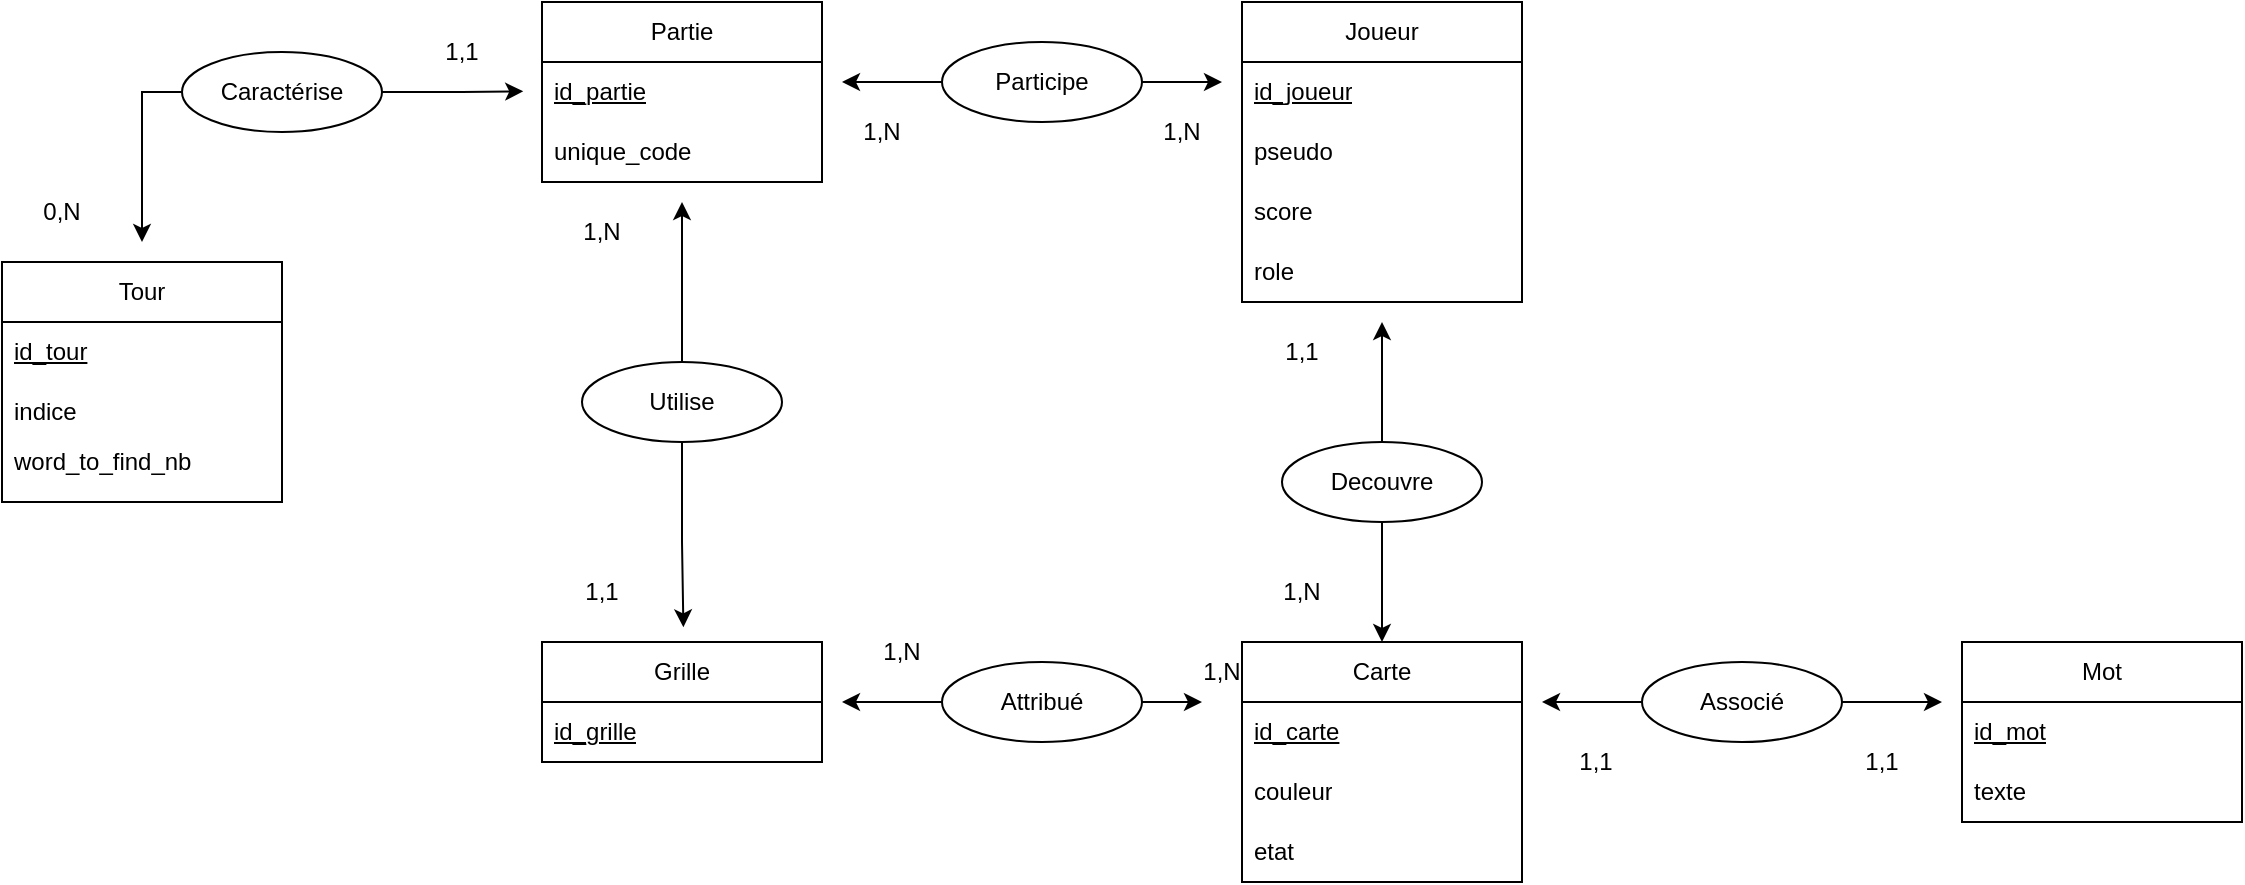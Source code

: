 <mxfile version="24.4.10" type="github">
  <diagram name="Page-1" id="CtzkoCsJIi4qvO2qvNgw">
    <mxGraphModel dx="753" dy="432" grid="1" gridSize="10" guides="1" tooltips="1" connect="1" arrows="1" fold="1" page="1" pageScale="1" pageWidth="827" pageHeight="1169" math="0" shadow="0">
      <root>
        <mxCell id="0" />
        <mxCell id="1" parent="0" />
        <mxCell id="U_afdEmADa3MrpLb5g1u-1" value="Partie" style="swimlane;fontStyle=0;childLayout=stackLayout;horizontal=1;startSize=30;horizontalStack=0;resizeParent=1;resizeParentMax=0;resizeLast=0;collapsible=1;marginBottom=0;whiteSpace=wrap;html=1;" parent="1" vertex="1">
          <mxGeometry x="330" width="140" height="90" as="geometry" />
        </mxCell>
        <mxCell id="U_afdEmADa3MrpLb5g1u-2" value="&lt;u&gt;id_partie&lt;/u&gt;" style="text;strokeColor=none;fillColor=none;align=left;verticalAlign=middle;spacingLeft=4;spacingRight=4;overflow=hidden;points=[[0,0.5],[1,0.5]];portConstraint=eastwest;rotatable=0;whiteSpace=wrap;html=1;" parent="U_afdEmADa3MrpLb5g1u-1" vertex="1">
          <mxGeometry y="30" width="140" height="30" as="geometry" />
        </mxCell>
        <mxCell id="U_afdEmADa3MrpLb5g1u-3" value="unique_code" style="text;strokeColor=none;fillColor=none;align=left;verticalAlign=middle;spacingLeft=4;spacingRight=4;overflow=hidden;points=[[0,0.5],[1,0.5]];portConstraint=eastwest;rotatable=0;whiteSpace=wrap;html=1;" parent="U_afdEmADa3MrpLb5g1u-1" vertex="1">
          <mxGeometry y="60" width="140" height="30" as="geometry" />
        </mxCell>
        <mxCell id="U_afdEmADa3MrpLb5g1u-5" value="Grille" style="swimlane;fontStyle=0;childLayout=stackLayout;horizontal=1;startSize=30;horizontalStack=0;resizeParent=1;resizeParentMax=0;resizeLast=0;collapsible=1;marginBottom=0;whiteSpace=wrap;html=1;" parent="1" vertex="1">
          <mxGeometry x="330" y="320" width="140" height="60" as="geometry" />
        </mxCell>
        <mxCell id="U_afdEmADa3MrpLb5g1u-6" value="&lt;u&gt;id_grille&lt;/u&gt;" style="text;strokeColor=none;fillColor=none;align=left;verticalAlign=middle;spacingLeft=4;spacingRight=4;overflow=hidden;points=[[0,0.5],[1,0.5]];portConstraint=eastwest;rotatable=0;whiteSpace=wrap;html=1;" parent="U_afdEmADa3MrpLb5g1u-5" vertex="1">
          <mxGeometry y="30" width="140" height="30" as="geometry" />
        </mxCell>
        <mxCell id="U_afdEmADa3MrpLb5g1u-9" value="Carte" style="swimlane;fontStyle=0;childLayout=stackLayout;horizontal=1;startSize=30;horizontalStack=0;resizeParent=1;resizeParentMax=0;resizeLast=0;collapsible=1;marginBottom=0;whiteSpace=wrap;html=1;" parent="1" vertex="1">
          <mxGeometry x="680" y="320" width="140" height="120" as="geometry" />
        </mxCell>
        <mxCell id="U_afdEmADa3MrpLb5g1u-10" value="&lt;u&gt;id_carte&lt;/u&gt;" style="text;strokeColor=none;fillColor=none;align=left;verticalAlign=middle;spacingLeft=4;spacingRight=4;overflow=hidden;points=[[0,0.5],[1,0.5]];portConstraint=eastwest;rotatable=0;whiteSpace=wrap;html=1;" parent="U_afdEmADa3MrpLb5g1u-9" vertex="1">
          <mxGeometry y="30" width="140" height="30" as="geometry" />
        </mxCell>
        <mxCell id="U_afdEmADa3MrpLb5g1u-11" value="couleur" style="text;strokeColor=none;fillColor=none;align=left;verticalAlign=middle;spacingLeft=4;spacingRight=4;overflow=hidden;points=[[0,0.5],[1,0.5]];portConstraint=eastwest;rotatable=0;whiteSpace=wrap;html=1;" parent="U_afdEmADa3MrpLb5g1u-9" vertex="1">
          <mxGeometry y="60" width="140" height="30" as="geometry" />
        </mxCell>
        <mxCell id="U_afdEmADa3MrpLb5g1u-12" value="etat" style="text;strokeColor=none;fillColor=none;align=left;verticalAlign=middle;spacingLeft=4;spacingRight=4;overflow=hidden;points=[[0,0.5],[1,0.5]];portConstraint=eastwest;rotatable=0;whiteSpace=wrap;html=1;" parent="U_afdEmADa3MrpLb5g1u-9" vertex="1">
          <mxGeometry y="90" width="140" height="30" as="geometry" />
        </mxCell>
        <mxCell id="U_afdEmADa3MrpLb5g1u-13" value="Mot" style="swimlane;fontStyle=0;childLayout=stackLayout;horizontal=1;startSize=30;horizontalStack=0;resizeParent=1;resizeParentMax=0;resizeLast=0;collapsible=1;marginBottom=0;whiteSpace=wrap;html=1;" parent="1" vertex="1">
          <mxGeometry x="1040" y="320" width="140" height="90" as="geometry" />
        </mxCell>
        <mxCell id="U_afdEmADa3MrpLb5g1u-14" value="&lt;u style=&quot;&quot;&gt;id_mot&lt;/u&gt;" style="text;strokeColor=none;fillColor=none;align=left;verticalAlign=middle;spacingLeft=4;spacingRight=4;overflow=hidden;points=[[0,0.5],[1,0.5]];portConstraint=eastwest;rotatable=0;whiteSpace=wrap;html=1;" parent="U_afdEmADa3MrpLb5g1u-13" vertex="1">
          <mxGeometry y="30" width="140" height="30" as="geometry" />
        </mxCell>
        <mxCell id="U_afdEmADa3MrpLb5g1u-15" value="texte" style="text;strokeColor=none;fillColor=none;align=left;verticalAlign=middle;spacingLeft=4;spacingRight=4;overflow=hidden;points=[[0,0.5],[1,0.5]];portConstraint=eastwest;rotatable=0;whiteSpace=wrap;html=1;" parent="U_afdEmADa3MrpLb5g1u-13" vertex="1">
          <mxGeometry y="60" width="140" height="30" as="geometry" />
        </mxCell>
        <mxCell id="U_afdEmADa3MrpLb5g1u-18" value="Joueur" style="swimlane;fontStyle=0;childLayout=stackLayout;horizontal=1;startSize=30;horizontalStack=0;resizeParent=1;resizeParentMax=0;resizeLast=0;collapsible=1;marginBottom=0;whiteSpace=wrap;html=1;" parent="1" vertex="1">
          <mxGeometry x="680" width="140" height="150" as="geometry" />
        </mxCell>
        <mxCell id="U_afdEmADa3MrpLb5g1u-19" value="&lt;u&gt;id_joueur&lt;/u&gt;" style="text;strokeColor=none;fillColor=none;align=left;verticalAlign=middle;spacingLeft=4;spacingRight=4;overflow=hidden;points=[[0,0.5],[1,0.5]];portConstraint=eastwest;rotatable=0;whiteSpace=wrap;html=1;" parent="U_afdEmADa3MrpLb5g1u-18" vertex="1">
          <mxGeometry y="30" width="140" height="30" as="geometry" />
        </mxCell>
        <mxCell id="U_afdEmADa3MrpLb5g1u-20" value="pseudo" style="text;strokeColor=none;fillColor=none;align=left;verticalAlign=middle;spacingLeft=4;spacingRight=4;overflow=hidden;points=[[0,0.5],[1,0.5]];portConstraint=eastwest;rotatable=0;whiteSpace=wrap;html=1;" parent="U_afdEmADa3MrpLb5g1u-18" vertex="1">
          <mxGeometry y="60" width="140" height="30" as="geometry" />
        </mxCell>
        <mxCell id="U_afdEmADa3MrpLb5g1u-22" value="score" style="text;strokeColor=none;fillColor=none;align=left;verticalAlign=middle;spacingLeft=4;spacingRight=4;overflow=hidden;points=[[0,0.5],[1,0.5]];portConstraint=eastwest;rotatable=0;whiteSpace=wrap;html=1;" parent="U_afdEmADa3MrpLb5g1u-18" vertex="1">
          <mxGeometry y="90" width="140" height="30" as="geometry" />
        </mxCell>
        <mxCell id="U_afdEmADa3MrpLb5g1u-21" value="role" style="text;strokeColor=none;fillColor=none;align=left;verticalAlign=middle;spacingLeft=4;spacingRight=4;overflow=hidden;points=[[0,0.5],[1,0.5]];portConstraint=eastwest;rotatable=0;whiteSpace=wrap;html=1;" parent="U_afdEmADa3MrpLb5g1u-18" vertex="1">
          <mxGeometry y="120" width="140" height="30" as="geometry" />
        </mxCell>
        <mxCell id="U_afdEmADa3MrpLb5g1u-23" value="Tour" style="swimlane;fontStyle=0;childLayout=stackLayout;horizontal=1;startSize=30;horizontalStack=0;resizeParent=1;resizeParentMax=0;resizeLast=0;collapsible=1;marginBottom=0;whiteSpace=wrap;html=1;" parent="1" vertex="1">
          <mxGeometry x="60" y="130" width="140" height="120" as="geometry" />
        </mxCell>
        <mxCell id="U_afdEmADa3MrpLb5g1u-24" value="&lt;u&gt;id_tour&lt;/u&gt;" style="text;strokeColor=none;fillColor=none;align=left;verticalAlign=middle;spacingLeft=4;spacingRight=4;overflow=hidden;points=[[0,0.5],[1,0.5]];portConstraint=eastwest;rotatable=0;whiteSpace=wrap;html=1;" parent="U_afdEmADa3MrpLb5g1u-23" vertex="1">
          <mxGeometry y="30" width="140" height="30" as="geometry" />
        </mxCell>
        <mxCell id="U_afdEmADa3MrpLb5g1u-25" value="indice" style="text;strokeColor=none;fillColor=none;align=left;verticalAlign=middle;spacingLeft=4;spacingRight=4;overflow=hidden;points=[[0,0.5],[1,0.5]];portConstraint=eastwest;rotatable=0;whiteSpace=wrap;html=1;" parent="U_afdEmADa3MrpLb5g1u-23" vertex="1">
          <mxGeometry y="60" width="140" height="30" as="geometry" />
        </mxCell>
        <mxCell id="U_afdEmADa3MrpLb5g1u-26" value="word_to_find_nb&lt;div&gt;&lt;br&gt;&lt;/div&gt;" style="text;strokeColor=none;fillColor=none;align=left;verticalAlign=middle;spacingLeft=4;spacingRight=4;overflow=hidden;points=[[0,0.5],[1,0.5]];portConstraint=eastwest;rotatable=0;whiteSpace=wrap;html=1;" parent="U_afdEmADa3MrpLb5g1u-23" vertex="1">
          <mxGeometry y="90" width="140" height="30" as="geometry" />
        </mxCell>
        <mxCell id="DvJZOeJBMo1PSdzCHPmb-26" style="edgeStyle=orthogonalEdgeStyle;rounded=0;orthogonalLoop=1;jettySize=auto;html=1;exitX=0;exitY=0.5;exitDx=0;exitDy=0;" edge="1" parent="1" source="DvJZOeJBMo1PSdzCHPmb-1">
          <mxGeometry relative="1" as="geometry">
            <mxPoint x="130" y="120" as="targetPoint" />
          </mxGeometry>
        </mxCell>
        <mxCell id="DvJZOeJBMo1PSdzCHPmb-1" value="Caractérise" style="ellipse;whiteSpace=wrap;html=1;align=center;" vertex="1" parent="1">
          <mxGeometry x="150" y="25" width="100" height="40" as="geometry" />
        </mxCell>
        <mxCell id="DvJZOeJBMo1PSdzCHPmb-21" style="edgeStyle=orthogonalEdgeStyle;rounded=0;orthogonalLoop=1;jettySize=auto;html=1;exitX=0.5;exitY=0;exitDx=0;exitDy=0;" edge="1" parent="1" source="DvJZOeJBMo1PSdzCHPmb-2">
          <mxGeometry relative="1" as="geometry">
            <mxPoint x="400" y="100" as="targetPoint" />
          </mxGeometry>
        </mxCell>
        <mxCell id="DvJZOeJBMo1PSdzCHPmb-2" value="Utilise" style="ellipse;whiteSpace=wrap;html=1;align=center;" vertex="1" parent="1">
          <mxGeometry x="350" y="180" width="100" height="40" as="geometry" />
        </mxCell>
        <mxCell id="DvJZOeJBMo1PSdzCHPmb-23" style="edgeStyle=orthogonalEdgeStyle;rounded=0;orthogonalLoop=1;jettySize=auto;html=1;exitX=0;exitY=0.5;exitDx=0;exitDy=0;" edge="1" parent="1" source="DvJZOeJBMo1PSdzCHPmb-3">
          <mxGeometry relative="1" as="geometry">
            <mxPoint x="480" y="40" as="targetPoint" />
          </mxGeometry>
        </mxCell>
        <mxCell id="DvJZOeJBMo1PSdzCHPmb-24" style="edgeStyle=orthogonalEdgeStyle;rounded=0;orthogonalLoop=1;jettySize=auto;html=1;exitX=1;exitY=0.5;exitDx=0;exitDy=0;" edge="1" parent="1" source="DvJZOeJBMo1PSdzCHPmb-3">
          <mxGeometry relative="1" as="geometry">
            <mxPoint x="670" y="40" as="targetPoint" />
          </mxGeometry>
        </mxCell>
        <mxCell id="DvJZOeJBMo1PSdzCHPmb-3" value="Participe" style="ellipse;whiteSpace=wrap;html=1;align=center;" vertex="1" parent="1">
          <mxGeometry x="530" y="20" width="100" height="40" as="geometry" />
        </mxCell>
        <mxCell id="DvJZOeJBMo1PSdzCHPmb-19" style="edgeStyle=orthogonalEdgeStyle;rounded=0;orthogonalLoop=1;jettySize=auto;html=1;exitX=1;exitY=0.5;exitDx=0;exitDy=0;" edge="1" parent="1" source="DvJZOeJBMo1PSdzCHPmb-4">
          <mxGeometry relative="1" as="geometry">
            <mxPoint x="660" y="350" as="targetPoint" />
          </mxGeometry>
        </mxCell>
        <mxCell id="DvJZOeJBMo1PSdzCHPmb-20" style="edgeStyle=orthogonalEdgeStyle;rounded=0;orthogonalLoop=1;jettySize=auto;html=1;exitX=0;exitY=0.5;exitDx=0;exitDy=0;" edge="1" parent="1" source="DvJZOeJBMo1PSdzCHPmb-4">
          <mxGeometry relative="1" as="geometry">
            <mxPoint x="480" y="350" as="targetPoint" />
          </mxGeometry>
        </mxCell>
        <mxCell id="DvJZOeJBMo1PSdzCHPmb-4" value="Attribué" style="ellipse;whiteSpace=wrap;html=1;align=center;" vertex="1" parent="1">
          <mxGeometry x="530" y="330" width="100" height="40" as="geometry" />
        </mxCell>
        <mxCell id="DvJZOeJBMo1PSdzCHPmb-12" style="edgeStyle=orthogonalEdgeStyle;rounded=0;orthogonalLoop=1;jettySize=auto;html=1;exitX=0.5;exitY=1;exitDx=0;exitDy=0;" edge="1" parent="1" source="DvJZOeJBMo1PSdzCHPmb-5" target="U_afdEmADa3MrpLb5g1u-9">
          <mxGeometry relative="1" as="geometry" />
        </mxCell>
        <mxCell id="DvJZOeJBMo1PSdzCHPmb-13" style="edgeStyle=orthogonalEdgeStyle;rounded=0;orthogonalLoop=1;jettySize=auto;html=1;exitX=0.5;exitY=0;exitDx=0;exitDy=0;" edge="1" parent="1" source="DvJZOeJBMo1PSdzCHPmb-5">
          <mxGeometry relative="1" as="geometry">
            <mxPoint x="750" y="160" as="targetPoint" />
          </mxGeometry>
        </mxCell>
        <mxCell id="DvJZOeJBMo1PSdzCHPmb-5" value="Decouvre" style="ellipse;whiteSpace=wrap;html=1;align=center;" vertex="1" parent="1">
          <mxGeometry x="700" y="220" width="100" height="40" as="geometry" />
        </mxCell>
        <mxCell id="DvJZOeJBMo1PSdzCHPmb-17" style="edgeStyle=orthogonalEdgeStyle;rounded=0;orthogonalLoop=1;jettySize=auto;html=1;exitX=0;exitY=0.5;exitDx=0;exitDy=0;" edge="1" parent="1" source="DvJZOeJBMo1PSdzCHPmb-8">
          <mxGeometry relative="1" as="geometry">
            <mxPoint x="830" y="350" as="targetPoint" />
          </mxGeometry>
        </mxCell>
        <mxCell id="DvJZOeJBMo1PSdzCHPmb-18" style="edgeStyle=orthogonalEdgeStyle;rounded=0;orthogonalLoop=1;jettySize=auto;html=1;exitX=1;exitY=0.5;exitDx=0;exitDy=0;" edge="1" parent="1" source="DvJZOeJBMo1PSdzCHPmb-8">
          <mxGeometry relative="1" as="geometry">
            <mxPoint x="1030" y="350" as="targetPoint" />
          </mxGeometry>
        </mxCell>
        <mxCell id="DvJZOeJBMo1PSdzCHPmb-8" value="Associé" style="ellipse;whiteSpace=wrap;html=1;align=center;" vertex="1" parent="1">
          <mxGeometry x="880" y="330" width="100" height="40" as="geometry" />
        </mxCell>
        <mxCell id="DvJZOeJBMo1PSdzCHPmb-22" style="edgeStyle=orthogonalEdgeStyle;rounded=0;orthogonalLoop=1;jettySize=auto;html=1;exitX=0.5;exitY=1;exitDx=0;exitDy=0;entryX=0.505;entryY=-0.122;entryDx=0;entryDy=0;entryPerimeter=0;" edge="1" parent="1" source="DvJZOeJBMo1PSdzCHPmb-2" target="U_afdEmADa3MrpLb5g1u-5">
          <mxGeometry relative="1" as="geometry" />
        </mxCell>
        <mxCell id="DvJZOeJBMo1PSdzCHPmb-25" style="edgeStyle=orthogonalEdgeStyle;rounded=0;orthogonalLoop=1;jettySize=auto;html=1;exitX=1;exitY=0.5;exitDx=0;exitDy=0;entryX=-0.067;entryY=0.489;entryDx=0;entryDy=0;entryPerimeter=0;" edge="1" parent="1" source="DvJZOeJBMo1PSdzCHPmb-1" target="U_afdEmADa3MrpLb5g1u-2">
          <mxGeometry relative="1" as="geometry" />
        </mxCell>
        <mxCell id="DvJZOeJBMo1PSdzCHPmb-28" value="0,N" style="text;html=1;align=center;verticalAlign=middle;whiteSpace=wrap;rounded=0;" vertex="1" parent="1">
          <mxGeometry x="60" y="90" width="60" height="30" as="geometry" />
        </mxCell>
        <mxCell id="DvJZOeJBMo1PSdzCHPmb-29" value="1,N" style="text;html=1;align=center;verticalAlign=middle;whiteSpace=wrap;rounded=0;" vertex="1" parent="1">
          <mxGeometry x="470" y="50" width="60" height="30" as="geometry" />
        </mxCell>
        <mxCell id="DvJZOeJBMo1PSdzCHPmb-30" value="1,N" style="text;html=1;align=center;verticalAlign=middle;whiteSpace=wrap;rounded=0;" vertex="1" parent="1">
          <mxGeometry x="620" y="50" width="60" height="30" as="geometry" />
        </mxCell>
        <mxCell id="DvJZOeJBMo1PSdzCHPmb-31" value="1,1" style="text;html=1;align=center;verticalAlign=middle;whiteSpace=wrap;rounded=0;" vertex="1" parent="1">
          <mxGeometry x="827" y="365" width="60" height="30" as="geometry" />
        </mxCell>
        <mxCell id="DvJZOeJBMo1PSdzCHPmb-32" value="1,1" style="text;html=1;align=center;verticalAlign=middle;whiteSpace=wrap;rounded=0;" vertex="1" parent="1">
          <mxGeometry x="970" y="365" width="60" height="30" as="geometry" />
        </mxCell>
        <mxCell id="DvJZOeJBMo1PSdzCHPmb-33" value="1,1" style="text;html=1;align=center;verticalAlign=middle;whiteSpace=wrap;rounded=0;" vertex="1" parent="1">
          <mxGeometry x="330" y="280" width="60" height="30" as="geometry" />
        </mxCell>
        <mxCell id="DvJZOeJBMo1PSdzCHPmb-34" value="1,N" style="text;html=1;align=center;verticalAlign=middle;whiteSpace=wrap;rounded=0;" vertex="1" parent="1">
          <mxGeometry x="330" y="100" width="60" height="30" as="geometry" />
        </mxCell>
        <mxCell id="DvJZOeJBMo1PSdzCHPmb-35" value="1,1" style="text;html=1;align=center;verticalAlign=middle;whiteSpace=wrap;rounded=0;" vertex="1" parent="1">
          <mxGeometry x="260" y="10" width="60" height="30" as="geometry" />
        </mxCell>
        <mxCell id="DvJZOeJBMo1PSdzCHPmb-36" value="1,N" style="text;html=1;align=center;verticalAlign=middle;whiteSpace=wrap;rounded=0;" vertex="1" parent="1">
          <mxGeometry x="680" y="280" width="60" height="30" as="geometry" />
        </mxCell>
        <mxCell id="DvJZOeJBMo1PSdzCHPmb-37" value="1,1" style="text;html=1;align=center;verticalAlign=middle;whiteSpace=wrap;rounded=0;" vertex="1" parent="1">
          <mxGeometry x="680" y="160" width="60" height="30" as="geometry" />
        </mxCell>
        <mxCell id="DvJZOeJBMo1PSdzCHPmb-38" value="1,N" style="text;html=1;align=center;verticalAlign=middle;whiteSpace=wrap;rounded=0;" vertex="1" parent="1">
          <mxGeometry x="640" y="320" width="60" height="30" as="geometry" />
        </mxCell>
        <mxCell id="DvJZOeJBMo1PSdzCHPmb-39" value="1,N" style="text;html=1;align=center;verticalAlign=middle;whiteSpace=wrap;rounded=0;" vertex="1" parent="1">
          <mxGeometry x="480" y="310" width="60" height="30" as="geometry" />
        </mxCell>
      </root>
    </mxGraphModel>
  </diagram>
</mxfile>
